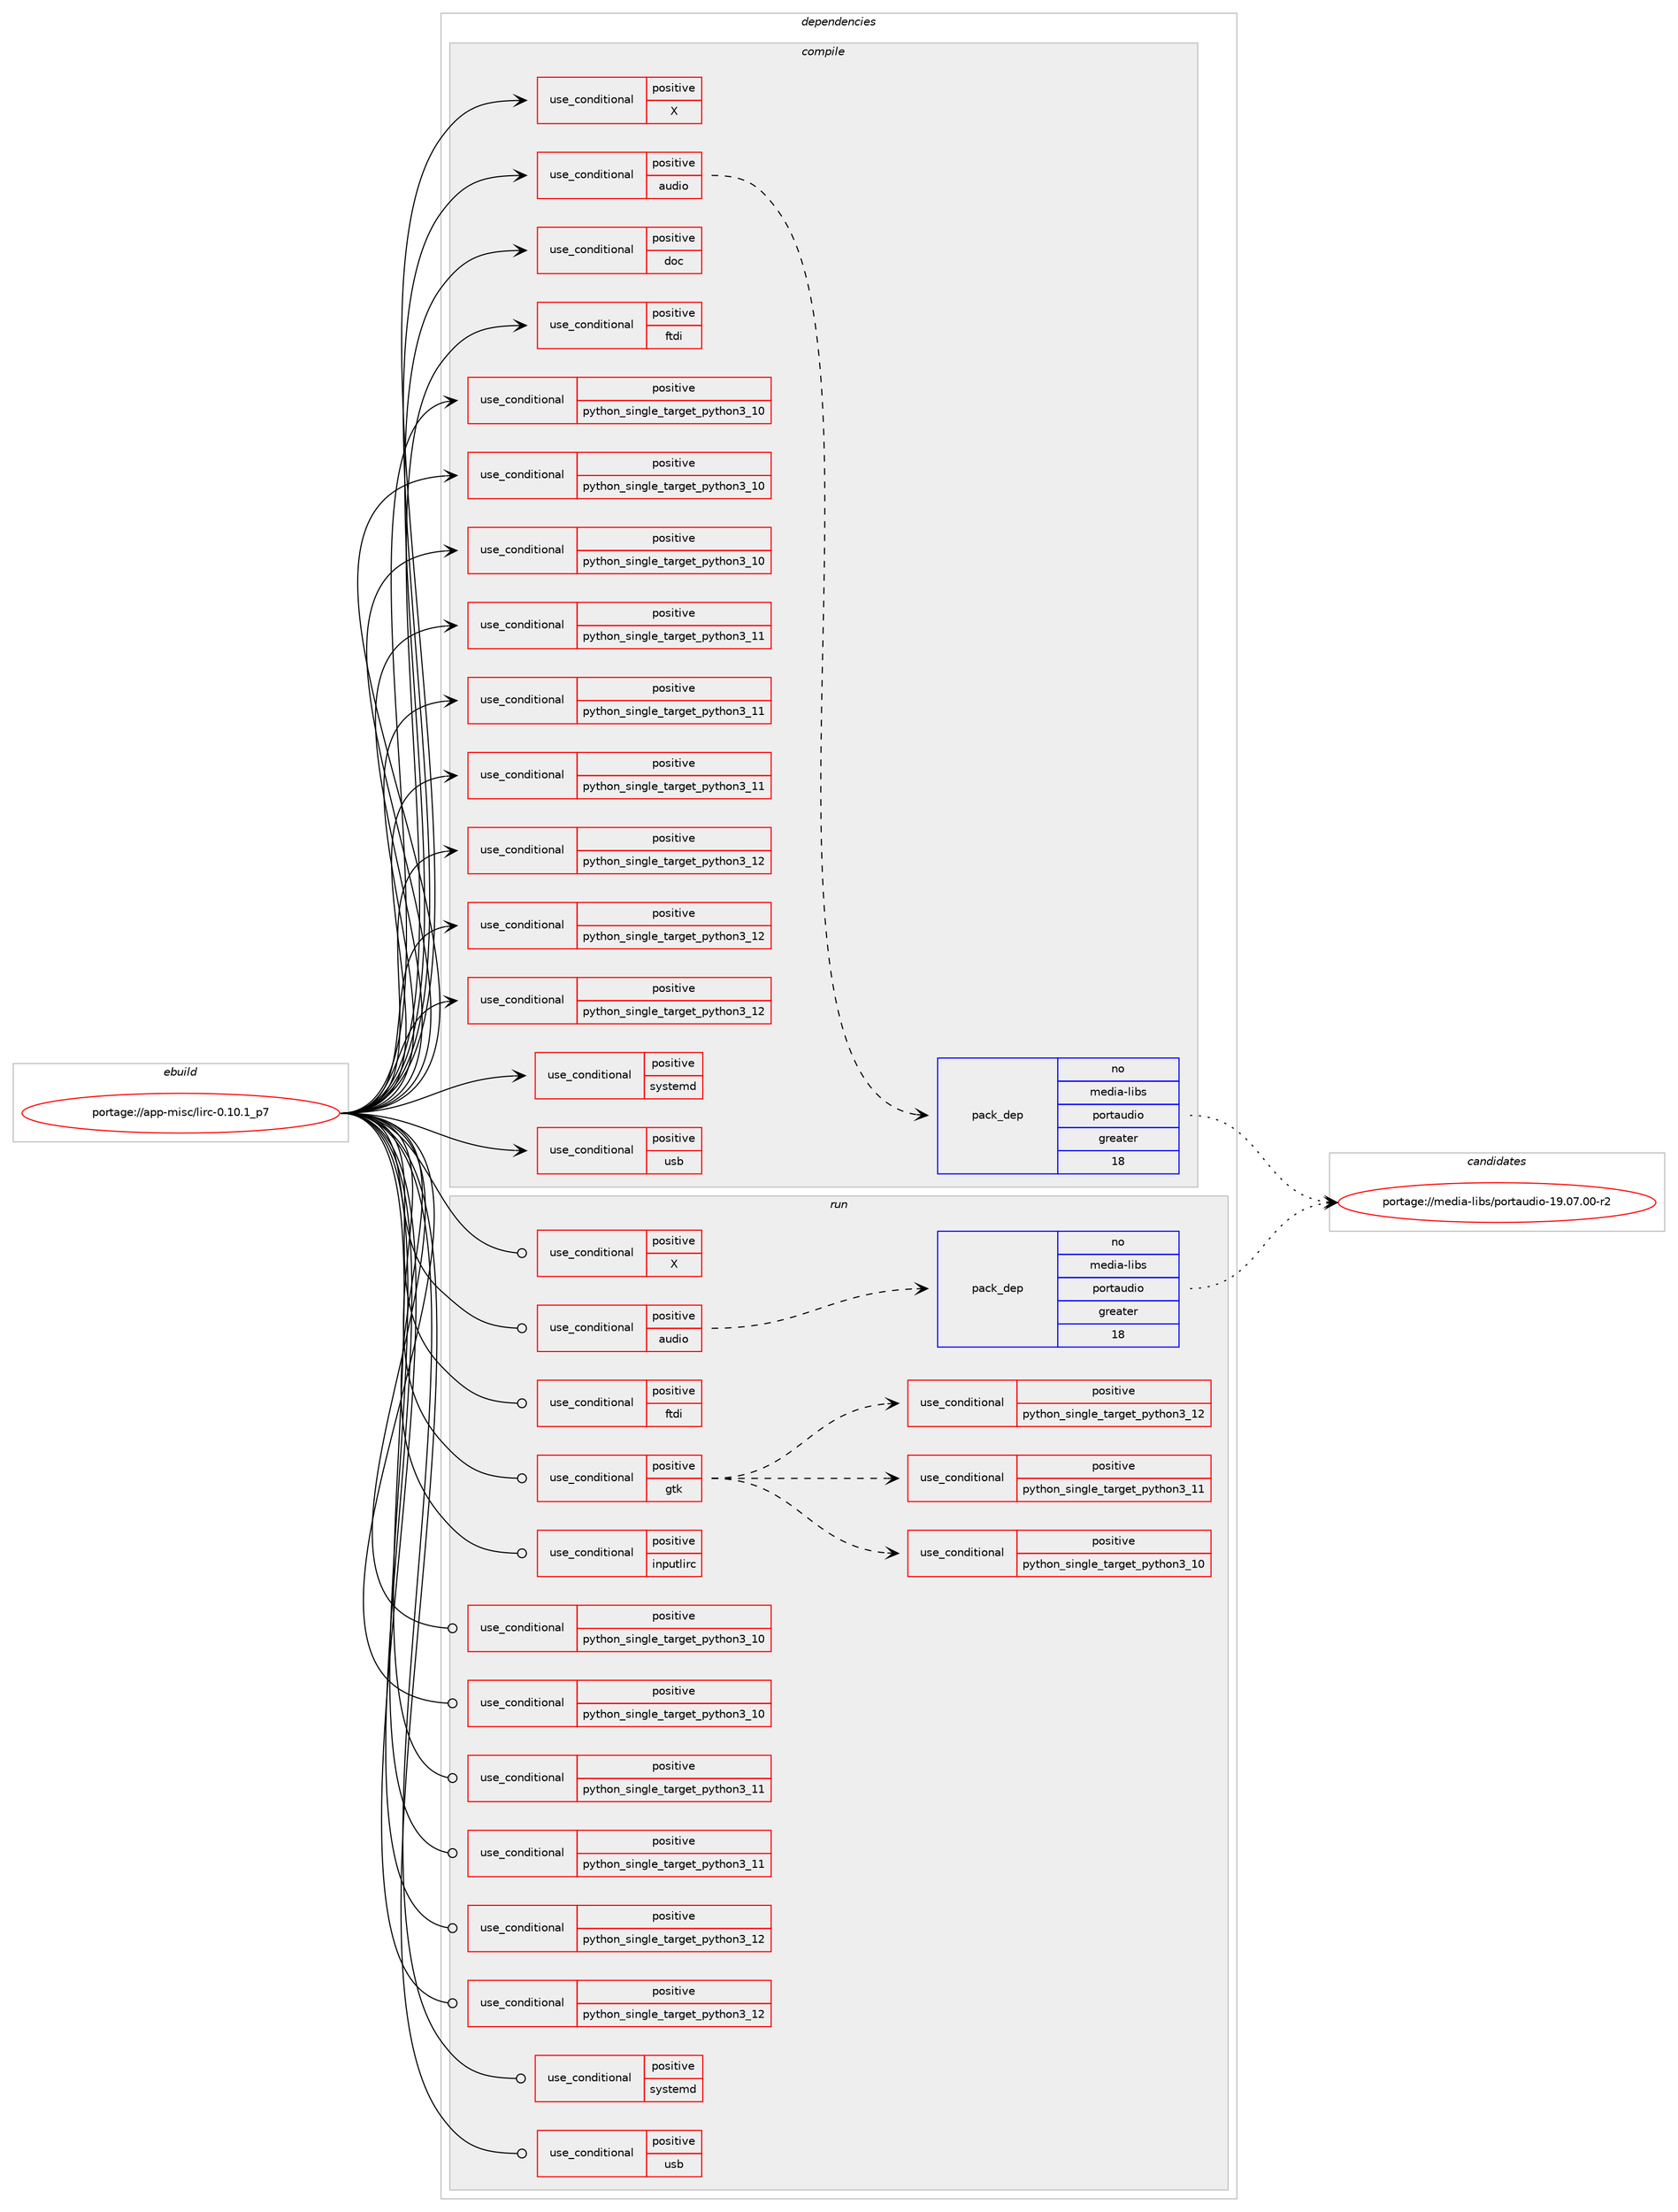 digraph prolog {

# *************
# Graph options
# *************

newrank=true;
concentrate=true;
compound=true;
graph [rankdir=LR,fontname=Helvetica,fontsize=10,ranksep=1.5];#, ranksep=2.5, nodesep=0.2];
edge  [arrowhead=vee];
node  [fontname=Helvetica,fontsize=10];

# **********
# The ebuild
# **********

subgraph cluster_leftcol {
color=gray;
rank=same;
label=<<i>ebuild</i>>;
id [label="portage://app-misc/lirc-0.10.1_p7", color=red, width=4, href="../app-misc/lirc-0.10.1_p7.svg"];
}

# ****************
# The dependencies
# ****************

subgraph cluster_midcol {
color=gray;
label=<<i>dependencies</i>>;
subgraph cluster_compile {
fillcolor="#eeeeee";
style=filled;
label=<<i>compile</i>>;
subgraph cond11875 {
dependency18665 [label=<<TABLE BORDER="0" CELLBORDER="1" CELLSPACING="0" CELLPADDING="4"><TR><TD ROWSPAN="3" CELLPADDING="10">use_conditional</TD></TR><TR><TD>positive</TD></TR><TR><TD>X</TD></TR></TABLE>>, shape=none, color=red];
# *** BEGIN UNKNOWN DEPENDENCY TYPE (TODO) ***
# dependency18665 -> package_dependency(portage://app-misc/lirc-0.10.1_p7,install,no,x11-libs,libICE,none,[,,],[],[])
# *** END UNKNOWN DEPENDENCY TYPE (TODO) ***

# *** BEGIN UNKNOWN DEPENDENCY TYPE (TODO) ***
# dependency18665 -> package_dependency(portage://app-misc/lirc-0.10.1_p7,install,no,x11-libs,libSM,none,[,,],[],[])
# *** END UNKNOWN DEPENDENCY TYPE (TODO) ***

# *** BEGIN UNKNOWN DEPENDENCY TYPE (TODO) ***
# dependency18665 -> package_dependency(portage://app-misc/lirc-0.10.1_p7,install,no,x11-libs,libX11,none,[,,],[],[])
# *** END UNKNOWN DEPENDENCY TYPE (TODO) ***

}
id:e -> dependency18665:w [weight=20,style="solid",arrowhead="vee"];
subgraph cond11876 {
dependency18666 [label=<<TABLE BORDER="0" CELLBORDER="1" CELLSPACING="0" CELLPADDING="4"><TR><TD ROWSPAN="3" CELLPADDING="10">use_conditional</TD></TR><TR><TD>positive</TD></TR><TR><TD>audio</TD></TR></TABLE>>, shape=none, color=red];
subgraph pack6418 {
dependency18667 [label=<<TABLE BORDER="0" CELLBORDER="1" CELLSPACING="0" CELLPADDING="4" WIDTH="220"><TR><TD ROWSPAN="6" CELLPADDING="30">pack_dep</TD></TR><TR><TD WIDTH="110">no</TD></TR><TR><TD>media-libs</TD></TR><TR><TD>portaudio</TD></TR><TR><TD>greater</TD></TR><TR><TD>18</TD></TR></TABLE>>, shape=none, color=blue];
}
dependency18666:e -> dependency18667:w [weight=20,style="dashed",arrowhead="vee"];
# *** BEGIN UNKNOWN DEPENDENCY TYPE (TODO) ***
# dependency18666 -> package_dependency(portage://app-misc/lirc-0.10.1_p7,install,no,media-libs,alsa-lib,none,[,,],[],[])
# *** END UNKNOWN DEPENDENCY TYPE (TODO) ***

}
id:e -> dependency18666:w [weight=20,style="solid",arrowhead="vee"];
subgraph cond11877 {
dependency18668 [label=<<TABLE BORDER="0" CELLBORDER="1" CELLSPACING="0" CELLPADDING="4"><TR><TD ROWSPAN="3" CELLPADDING="10">use_conditional</TD></TR><TR><TD>positive</TD></TR><TR><TD>doc</TD></TR></TABLE>>, shape=none, color=red];
# *** BEGIN UNKNOWN DEPENDENCY TYPE (TODO) ***
# dependency18668 -> package_dependency(portage://app-misc/lirc-0.10.1_p7,install,no,app-text,doxygen,none,[,,],[],[])
# *** END UNKNOWN DEPENDENCY TYPE (TODO) ***

}
id:e -> dependency18668:w [weight=20,style="solid",arrowhead="vee"];
subgraph cond11878 {
dependency18669 [label=<<TABLE BORDER="0" CELLBORDER="1" CELLSPACING="0" CELLPADDING="4"><TR><TD ROWSPAN="3" CELLPADDING="10">use_conditional</TD></TR><TR><TD>positive</TD></TR><TR><TD>ftdi</TD></TR></TABLE>>, shape=none, color=red];
# *** BEGIN UNKNOWN DEPENDENCY TYPE (TODO) ***
# dependency18669 -> package_dependency(portage://app-misc/lirc-0.10.1_p7,install,no,dev-embedded,libftdi,none,[,,],[slot(0)],[])
# *** END UNKNOWN DEPENDENCY TYPE (TODO) ***

}
id:e -> dependency18669:w [weight=20,style="solid",arrowhead="vee"];
subgraph cond11879 {
dependency18670 [label=<<TABLE BORDER="0" CELLBORDER="1" CELLSPACING="0" CELLPADDING="4"><TR><TD ROWSPAN="3" CELLPADDING="10">use_conditional</TD></TR><TR><TD>positive</TD></TR><TR><TD>python_single_target_python3_10</TD></TR></TABLE>>, shape=none, color=red];
# *** BEGIN UNKNOWN DEPENDENCY TYPE (TODO) ***
# dependency18670 -> package_dependency(portage://app-misc/lirc-0.10.1_p7,install,no,dev-lang,python,none,[,,],[slot(3.10)],[])
# *** END UNKNOWN DEPENDENCY TYPE (TODO) ***

}
id:e -> dependency18670:w [weight=20,style="solid",arrowhead="vee"];
subgraph cond11880 {
dependency18671 [label=<<TABLE BORDER="0" CELLBORDER="1" CELLSPACING="0" CELLPADDING="4"><TR><TD ROWSPAN="3" CELLPADDING="10">use_conditional</TD></TR><TR><TD>positive</TD></TR><TR><TD>python_single_target_python3_10</TD></TR></TABLE>>, shape=none, color=red];
# *** BEGIN UNKNOWN DEPENDENCY TYPE (TODO) ***
# dependency18671 -> package_dependency(portage://app-misc/lirc-0.10.1_p7,install,no,dev-python,pyyaml,none,[,,],[],[use(enable(python_targets_python3_10),negative)])
# *** END UNKNOWN DEPENDENCY TYPE (TODO) ***

}
id:e -> dependency18671:w [weight=20,style="solid",arrowhead="vee"];
subgraph cond11881 {
dependency18672 [label=<<TABLE BORDER="0" CELLBORDER="1" CELLSPACING="0" CELLPADDING="4"><TR><TD ROWSPAN="3" CELLPADDING="10">use_conditional</TD></TR><TR><TD>positive</TD></TR><TR><TD>python_single_target_python3_10</TD></TR></TABLE>>, shape=none, color=red];
# *** BEGIN UNKNOWN DEPENDENCY TYPE (TODO) ***
# dependency18672 -> package_dependency(portage://app-misc/lirc-0.10.1_p7,install,no,dev-python,setuptools,none,[,,],[],[use(enable(python_targets_python3_10),negative)])
# *** END UNKNOWN DEPENDENCY TYPE (TODO) ***

}
id:e -> dependency18672:w [weight=20,style="solid",arrowhead="vee"];
subgraph cond11882 {
dependency18673 [label=<<TABLE BORDER="0" CELLBORDER="1" CELLSPACING="0" CELLPADDING="4"><TR><TD ROWSPAN="3" CELLPADDING="10">use_conditional</TD></TR><TR><TD>positive</TD></TR><TR><TD>python_single_target_python3_11</TD></TR></TABLE>>, shape=none, color=red];
# *** BEGIN UNKNOWN DEPENDENCY TYPE (TODO) ***
# dependency18673 -> package_dependency(portage://app-misc/lirc-0.10.1_p7,install,no,dev-lang,python,none,[,,],[slot(3.11)],[])
# *** END UNKNOWN DEPENDENCY TYPE (TODO) ***

}
id:e -> dependency18673:w [weight=20,style="solid",arrowhead="vee"];
subgraph cond11883 {
dependency18674 [label=<<TABLE BORDER="0" CELLBORDER="1" CELLSPACING="0" CELLPADDING="4"><TR><TD ROWSPAN="3" CELLPADDING="10">use_conditional</TD></TR><TR><TD>positive</TD></TR><TR><TD>python_single_target_python3_11</TD></TR></TABLE>>, shape=none, color=red];
# *** BEGIN UNKNOWN DEPENDENCY TYPE (TODO) ***
# dependency18674 -> package_dependency(portage://app-misc/lirc-0.10.1_p7,install,no,dev-python,pyyaml,none,[,,],[],[use(enable(python_targets_python3_11),negative)])
# *** END UNKNOWN DEPENDENCY TYPE (TODO) ***

}
id:e -> dependency18674:w [weight=20,style="solid",arrowhead="vee"];
subgraph cond11884 {
dependency18675 [label=<<TABLE BORDER="0" CELLBORDER="1" CELLSPACING="0" CELLPADDING="4"><TR><TD ROWSPAN="3" CELLPADDING="10">use_conditional</TD></TR><TR><TD>positive</TD></TR><TR><TD>python_single_target_python3_11</TD></TR></TABLE>>, shape=none, color=red];
# *** BEGIN UNKNOWN DEPENDENCY TYPE (TODO) ***
# dependency18675 -> package_dependency(portage://app-misc/lirc-0.10.1_p7,install,no,dev-python,setuptools,none,[,,],[],[use(enable(python_targets_python3_11),negative)])
# *** END UNKNOWN DEPENDENCY TYPE (TODO) ***

}
id:e -> dependency18675:w [weight=20,style="solid",arrowhead="vee"];
subgraph cond11885 {
dependency18676 [label=<<TABLE BORDER="0" CELLBORDER="1" CELLSPACING="0" CELLPADDING="4"><TR><TD ROWSPAN="3" CELLPADDING="10">use_conditional</TD></TR><TR><TD>positive</TD></TR><TR><TD>python_single_target_python3_12</TD></TR></TABLE>>, shape=none, color=red];
# *** BEGIN UNKNOWN DEPENDENCY TYPE (TODO) ***
# dependency18676 -> package_dependency(portage://app-misc/lirc-0.10.1_p7,install,no,dev-lang,python,none,[,,],[slot(3.12)],[])
# *** END UNKNOWN DEPENDENCY TYPE (TODO) ***

}
id:e -> dependency18676:w [weight=20,style="solid",arrowhead="vee"];
subgraph cond11886 {
dependency18677 [label=<<TABLE BORDER="0" CELLBORDER="1" CELLSPACING="0" CELLPADDING="4"><TR><TD ROWSPAN="3" CELLPADDING="10">use_conditional</TD></TR><TR><TD>positive</TD></TR><TR><TD>python_single_target_python3_12</TD></TR></TABLE>>, shape=none, color=red];
# *** BEGIN UNKNOWN DEPENDENCY TYPE (TODO) ***
# dependency18677 -> package_dependency(portage://app-misc/lirc-0.10.1_p7,install,no,dev-python,pyyaml,none,[,,],[],[use(enable(python_targets_python3_12),negative)])
# *** END UNKNOWN DEPENDENCY TYPE (TODO) ***

}
id:e -> dependency18677:w [weight=20,style="solid",arrowhead="vee"];
subgraph cond11887 {
dependency18678 [label=<<TABLE BORDER="0" CELLBORDER="1" CELLSPACING="0" CELLPADDING="4"><TR><TD ROWSPAN="3" CELLPADDING="10">use_conditional</TD></TR><TR><TD>positive</TD></TR><TR><TD>python_single_target_python3_12</TD></TR></TABLE>>, shape=none, color=red];
# *** BEGIN UNKNOWN DEPENDENCY TYPE (TODO) ***
# dependency18678 -> package_dependency(portage://app-misc/lirc-0.10.1_p7,install,no,dev-python,setuptools,none,[,,],[],[use(enable(python_targets_python3_12),negative)])
# *** END UNKNOWN DEPENDENCY TYPE (TODO) ***

}
id:e -> dependency18678:w [weight=20,style="solid",arrowhead="vee"];
subgraph cond11888 {
dependency18679 [label=<<TABLE BORDER="0" CELLBORDER="1" CELLSPACING="0" CELLPADDING="4"><TR><TD ROWSPAN="3" CELLPADDING="10">use_conditional</TD></TR><TR><TD>positive</TD></TR><TR><TD>systemd</TD></TR></TABLE>>, shape=none, color=red];
# *** BEGIN UNKNOWN DEPENDENCY TYPE (TODO) ***
# dependency18679 -> package_dependency(portage://app-misc/lirc-0.10.1_p7,install,no,sys-apps,systemd,none,[,,],[],[])
# *** END UNKNOWN DEPENDENCY TYPE (TODO) ***

}
id:e -> dependency18679:w [weight=20,style="solid",arrowhead="vee"];
subgraph cond11889 {
dependency18680 [label=<<TABLE BORDER="0" CELLBORDER="1" CELLSPACING="0" CELLPADDING="4"><TR><TD ROWSPAN="3" CELLPADDING="10">use_conditional</TD></TR><TR><TD>positive</TD></TR><TR><TD>usb</TD></TR></TABLE>>, shape=none, color=red];
# *** BEGIN UNKNOWN DEPENDENCY TYPE (TODO) ***
# dependency18680 -> package_dependency(portage://app-misc/lirc-0.10.1_p7,install,no,virtual,libusb,none,[,,],[slot(0)],[])
# *** END UNKNOWN DEPENDENCY TYPE (TODO) ***

}
id:e -> dependency18680:w [weight=20,style="solid",arrowhead="vee"];
# *** BEGIN UNKNOWN DEPENDENCY TYPE (TODO) ***
# id -> package_dependency(portage://app-misc/lirc-0.10.1_p7,install,no,dev-libs,libxslt,none,[,,],[],[])
# *** END UNKNOWN DEPENDENCY TYPE (TODO) ***

# *** BEGIN UNKNOWN DEPENDENCY TYPE (TODO) ***
# id -> package_dependency(portage://app-misc/lirc-0.10.1_p7,install,no,sys-apps,kmod,none,[,,],[],[])
# *** END UNKNOWN DEPENDENCY TYPE (TODO) ***

# *** BEGIN UNKNOWN DEPENDENCY TYPE (TODO) ***
# id -> package_dependency(portage://app-misc/lirc-0.10.1_p7,install,no,sys-kernel,linux-headers,none,[,,],[],[])
# *** END UNKNOWN DEPENDENCY TYPE (TODO) ***

}
subgraph cluster_compileandrun {
fillcolor="#eeeeee";
style=filled;
label=<<i>compile and run</i>>;
}
subgraph cluster_run {
fillcolor="#eeeeee";
style=filled;
label=<<i>run</i>>;
subgraph cond11890 {
dependency18681 [label=<<TABLE BORDER="0" CELLBORDER="1" CELLSPACING="0" CELLPADDING="4"><TR><TD ROWSPAN="3" CELLPADDING="10">use_conditional</TD></TR><TR><TD>positive</TD></TR><TR><TD>X</TD></TR></TABLE>>, shape=none, color=red];
# *** BEGIN UNKNOWN DEPENDENCY TYPE (TODO) ***
# dependency18681 -> package_dependency(portage://app-misc/lirc-0.10.1_p7,run,no,x11-libs,libICE,none,[,,],[],[])
# *** END UNKNOWN DEPENDENCY TYPE (TODO) ***

# *** BEGIN UNKNOWN DEPENDENCY TYPE (TODO) ***
# dependency18681 -> package_dependency(portage://app-misc/lirc-0.10.1_p7,run,no,x11-libs,libSM,none,[,,],[],[])
# *** END UNKNOWN DEPENDENCY TYPE (TODO) ***

# *** BEGIN UNKNOWN DEPENDENCY TYPE (TODO) ***
# dependency18681 -> package_dependency(portage://app-misc/lirc-0.10.1_p7,run,no,x11-libs,libX11,none,[,,],[],[])
# *** END UNKNOWN DEPENDENCY TYPE (TODO) ***

}
id:e -> dependency18681:w [weight=20,style="solid",arrowhead="odot"];
subgraph cond11891 {
dependency18682 [label=<<TABLE BORDER="0" CELLBORDER="1" CELLSPACING="0" CELLPADDING="4"><TR><TD ROWSPAN="3" CELLPADDING="10">use_conditional</TD></TR><TR><TD>positive</TD></TR><TR><TD>audio</TD></TR></TABLE>>, shape=none, color=red];
subgraph pack6419 {
dependency18683 [label=<<TABLE BORDER="0" CELLBORDER="1" CELLSPACING="0" CELLPADDING="4" WIDTH="220"><TR><TD ROWSPAN="6" CELLPADDING="30">pack_dep</TD></TR><TR><TD WIDTH="110">no</TD></TR><TR><TD>media-libs</TD></TR><TR><TD>portaudio</TD></TR><TR><TD>greater</TD></TR><TR><TD>18</TD></TR></TABLE>>, shape=none, color=blue];
}
dependency18682:e -> dependency18683:w [weight=20,style="dashed",arrowhead="vee"];
# *** BEGIN UNKNOWN DEPENDENCY TYPE (TODO) ***
# dependency18682 -> package_dependency(portage://app-misc/lirc-0.10.1_p7,run,no,media-libs,alsa-lib,none,[,,],[],[])
# *** END UNKNOWN DEPENDENCY TYPE (TODO) ***

}
id:e -> dependency18682:w [weight=20,style="solid",arrowhead="odot"];
subgraph cond11892 {
dependency18684 [label=<<TABLE BORDER="0" CELLBORDER="1" CELLSPACING="0" CELLPADDING="4"><TR><TD ROWSPAN="3" CELLPADDING="10">use_conditional</TD></TR><TR><TD>positive</TD></TR><TR><TD>ftdi</TD></TR></TABLE>>, shape=none, color=red];
# *** BEGIN UNKNOWN DEPENDENCY TYPE (TODO) ***
# dependency18684 -> package_dependency(portage://app-misc/lirc-0.10.1_p7,run,no,dev-embedded,libftdi,none,[,,],[slot(0)],[])
# *** END UNKNOWN DEPENDENCY TYPE (TODO) ***

}
id:e -> dependency18684:w [weight=20,style="solid",arrowhead="odot"];
subgraph cond11893 {
dependency18685 [label=<<TABLE BORDER="0" CELLBORDER="1" CELLSPACING="0" CELLPADDING="4"><TR><TD ROWSPAN="3" CELLPADDING="10">use_conditional</TD></TR><TR><TD>positive</TD></TR><TR><TD>gtk</TD></TR></TABLE>>, shape=none, color=red];
# *** BEGIN UNKNOWN DEPENDENCY TYPE (TODO) ***
# dependency18685 -> package_dependency(portage://app-misc/lirc-0.10.1_p7,run,no,x11-libs,vte,none,[,,],[],[use(enable(introspection),none)])
# *** END UNKNOWN DEPENDENCY TYPE (TODO) ***

subgraph cond11894 {
dependency18686 [label=<<TABLE BORDER="0" CELLBORDER="1" CELLSPACING="0" CELLPADDING="4"><TR><TD ROWSPAN="3" CELLPADDING="10">use_conditional</TD></TR><TR><TD>positive</TD></TR><TR><TD>python_single_target_python3_10</TD></TR></TABLE>>, shape=none, color=red];
# *** BEGIN UNKNOWN DEPENDENCY TYPE (TODO) ***
# dependency18686 -> package_dependency(portage://app-misc/lirc-0.10.1_p7,run,no,dev-python,pygobject,none,[,,],[],[use(enable(python_targets_python3_10),negative)])
# *** END UNKNOWN DEPENDENCY TYPE (TODO) ***

}
dependency18685:e -> dependency18686:w [weight=20,style="dashed",arrowhead="vee"];
subgraph cond11895 {
dependency18687 [label=<<TABLE BORDER="0" CELLBORDER="1" CELLSPACING="0" CELLPADDING="4"><TR><TD ROWSPAN="3" CELLPADDING="10">use_conditional</TD></TR><TR><TD>positive</TD></TR><TR><TD>python_single_target_python3_11</TD></TR></TABLE>>, shape=none, color=red];
# *** BEGIN UNKNOWN DEPENDENCY TYPE (TODO) ***
# dependency18687 -> package_dependency(portage://app-misc/lirc-0.10.1_p7,run,no,dev-python,pygobject,none,[,,],[],[use(enable(python_targets_python3_11),negative)])
# *** END UNKNOWN DEPENDENCY TYPE (TODO) ***

}
dependency18685:e -> dependency18687:w [weight=20,style="dashed",arrowhead="vee"];
subgraph cond11896 {
dependency18688 [label=<<TABLE BORDER="0" CELLBORDER="1" CELLSPACING="0" CELLPADDING="4"><TR><TD ROWSPAN="3" CELLPADDING="10">use_conditional</TD></TR><TR><TD>positive</TD></TR><TR><TD>python_single_target_python3_12</TD></TR></TABLE>>, shape=none, color=red];
# *** BEGIN UNKNOWN DEPENDENCY TYPE (TODO) ***
# dependency18688 -> package_dependency(portage://app-misc/lirc-0.10.1_p7,run,no,dev-python,pygobject,none,[,,],[],[use(enable(python_targets_python3_12),negative)])
# *** END UNKNOWN DEPENDENCY TYPE (TODO) ***

}
dependency18685:e -> dependency18688:w [weight=20,style="dashed",arrowhead="vee"];
}
id:e -> dependency18685:w [weight=20,style="solid",arrowhead="odot"];
subgraph cond11897 {
dependency18689 [label=<<TABLE BORDER="0" CELLBORDER="1" CELLSPACING="0" CELLPADDING="4"><TR><TD ROWSPAN="3" CELLPADDING="10">use_conditional</TD></TR><TR><TD>positive</TD></TR><TR><TD>inputlirc</TD></TR></TABLE>>, shape=none, color=red];
# *** BEGIN UNKNOWN DEPENDENCY TYPE (TODO) ***
# dependency18689 -> package_dependency(portage://app-misc/lirc-0.10.1_p7,run,no,app-misc,inputlircd,none,[,,],[],[])
# *** END UNKNOWN DEPENDENCY TYPE (TODO) ***

}
id:e -> dependency18689:w [weight=20,style="solid",arrowhead="odot"];
subgraph cond11898 {
dependency18690 [label=<<TABLE BORDER="0" CELLBORDER="1" CELLSPACING="0" CELLPADDING="4"><TR><TD ROWSPAN="3" CELLPADDING="10">use_conditional</TD></TR><TR><TD>positive</TD></TR><TR><TD>python_single_target_python3_10</TD></TR></TABLE>>, shape=none, color=red];
# *** BEGIN UNKNOWN DEPENDENCY TYPE (TODO) ***
# dependency18690 -> package_dependency(portage://app-misc/lirc-0.10.1_p7,run,no,dev-lang,python,none,[,,],[slot(3.10)],[])
# *** END UNKNOWN DEPENDENCY TYPE (TODO) ***

}
id:e -> dependency18690:w [weight=20,style="solid",arrowhead="odot"];
subgraph cond11899 {
dependency18691 [label=<<TABLE BORDER="0" CELLBORDER="1" CELLSPACING="0" CELLPADDING="4"><TR><TD ROWSPAN="3" CELLPADDING="10">use_conditional</TD></TR><TR><TD>positive</TD></TR><TR><TD>python_single_target_python3_10</TD></TR></TABLE>>, shape=none, color=red];
# *** BEGIN UNKNOWN DEPENDENCY TYPE (TODO) ***
# dependency18691 -> package_dependency(portage://app-misc/lirc-0.10.1_p7,run,no,dev-python,pyyaml,none,[,,],[],[use(enable(python_targets_python3_10),negative)])
# *** END UNKNOWN DEPENDENCY TYPE (TODO) ***

}
id:e -> dependency18691:w [weight=20,style="solid",arrowhead="odot"];
subgraph cond11900 {
dependency18692 [label=<<TABLE BORDER="0" CELLBORDER="1" CELLSPACING="0" CELLPADDING="4"><TR><TD ROWSPAN="3" CELLPADDING="10">use_conditional</TD></TR><TR><TD>positive</TD></TR><TR><TD>python_single_target_python3_11</TD></TR></TABLE>>, shape=none, color=red];
# *** BEGIN UNKNOWN DEPENDENCY TYPE (TODO) ***
# dependency18692 -> package_dependency(portage://app-misc/lirc-0.10.1_p7,run,no,dev-lang,python,none,[,,],[slot(3.11)],[])
# *** END UNKNOWN DEPENDENCY TYPE (TODO) ***

}
id:e -> dependency18692:w [weight=20,style="solid",arrowhead="odot"];
subgraph cond11901 {
dependency18693 [label=<<TABLE BORDER="0" CELLBORDER="1" CELLSPACING="0" CELLPADDING="4"><TR><TD ROWSPAN="3" CELLPADDING="10">use_conditional</TD></TR><TR><TD>positive</TD></TR><TR><TD>python_single_target_python3_11</TD></TR></TABLE>>, shape=none, color=red];
# *** BEGIN UNKNOWN DEPENDENCY TYPE (TODO) ***
# dependency18693 -> package_dependency(portage://app-misc/lirc-0.10.1_p7,run,no,dev-python,pyyaml,none,[,,],[],[use(enable(python_targets_python3_11),negative)])
# *** END UNKNOWN DEPENDENCY TYPE (TODO) ***

}
id:e -> dependency18693:w [weight=20,style="solid",arrowhead="odot"];
subgraph cond11902 {
dependency18694 [label=<<TABLE BORDER="0" CELLBORDER="1" CELLSPACING="0" CELLPADDING="4"><TR><TD ROWSPAN="3" CELLPADDING="10">use_conditional</TD></TR><TR><TD>positive</TD></TR><TR><TD>python_single_target_python3_12</TD></TR></TABLE>>, shape=none, color=red];
# *** BEGIN UNKNOWN DEPENDENCY TYPE (TODO) ***
# dependency18694 -> package_dependency(portage://app-misc/lirc-0.10.1_p7,run,no,dev-lang,python,none,[,,],[slot(3.12)],[])
# *** END UNKNOWN DEPENDENCY TYPE (TODO) ***

}
id:e -> dependency18694:w [weight=20,style="solid",arrowhead="odot"];
subgraph cond11903 {
dependency18695 [label=<<TABLE BORDER="0" CELLBORDER="1" CELLSPACING="0" CELLPADDING="4"><TR><TD ROWSPAN="3" CELLPADDING="10">use_conditional</TD></TR><TR><TD>positive</TD></TR><TR><TD>python_single_target_python3_12</TD></TR></TABLE>>, shape=none, color=red];
# *** BEGIN UNKNOWN DEPENDENCY TYPE (TODO) ***
# dependency18695 -> package_dependency(portage://app-misc/lirc-0.10.1_p7,run,no,dev-python,pyyaml,none,[,,],[],[use(enable(python_targets_python3_12),negative)])
# *** END UNKNOWN DEPENDENCY TYPE (TODO) ***

}
id:e -> dependency18695:w [weight=20,style="solid",arrowhead="odot"];
subgraph cond11904 {
dependency18696 [label=<<TABLE BORDER="0" CELLBORDER="1" CELLSPACING="0" CELLPADDING="4"><TR><TD ROWSPAN="3" CELLPADDING="10">use_conditional</TD></TR><TR><TD>positive</TD></TR><TR><TD>systemd</TD></TR></TABLE>>, shape=none, color=red];
# *** BEGIN UNKNOWN DEPENDENCY TYPE (TODO) ***
# dependency18696 -> package_dependency(portage://app-misc/lirc-0.10.1_p7,run,no,sys-apps,systemd,none,[,,],[],[])
# *** END UNKNOWN DEPENDENCY TYPE (TODO) ***

}
id:e -> dependency18696:w [weight=20,style="solid",arrowhead="odot"];
subgraph cond11905 {
dependency18697 [label=<<TABLE BORDER="0" CELLBORDER="1" CELLSPACING="0" CELLPADDING="4"><TR><TD ROWSPAN="3" CELLPADDING="10">use_conditional</TD></TR><TR><TD>positive</TD></TR><TR><TD>usb</TD></TR></TABLE>>, shape=none, color=red];
# *** BEGIN UNKNOWN DEPENDENCY TYPE (TODO) ***
# dependency18697 -> package_dependency(portage://app-misc/lirc-0.10.1_p7,run,no,virtual,libusb,none,[,,],[slot(0)],[])
# *** END UNKNOWN DEPENDENCY TYPE (TODO) ***

}
id:e -> dependency18697:w [weight=20,style="solid",arrowhead="odot"];
}
}

# **************
# The candidates
# **************

subgraph cluster_choices {
rank=same;
color=gray;
label=<<i>candidates</i>>;

subgraph choice6418 {
color=black;
nodesep=1;
choice10910110010597451081059811547112111114116971171001051114549574648554648484511450 [label="portage://media-libs/portaudio-19.07.00-r2", color=red, width=4,href="../media-libs/portaudio-19.07.00-r2.svg"];
dependency18667:e -> choice10910110010597451081059811547112111114116971171001051114549574648554648484511450:w [style=dotted,weight="100"];
}
subgraph choice6419 {
color=black;
nodesep=1;
choice10910110010597451081059811547112111114116971171001051114549574648554648484511450 [label="portage://media-libs/portaudio-19.07.00-r2", color=red, width=4,href="../media-libs/portaudio-19.07.00-r2.svg"];
dependency18683:e -> choice10910110010597451081059811547112111114116971171001051114549574648554648484511450:w [style=dotted,weight="100"];
}
}

}
